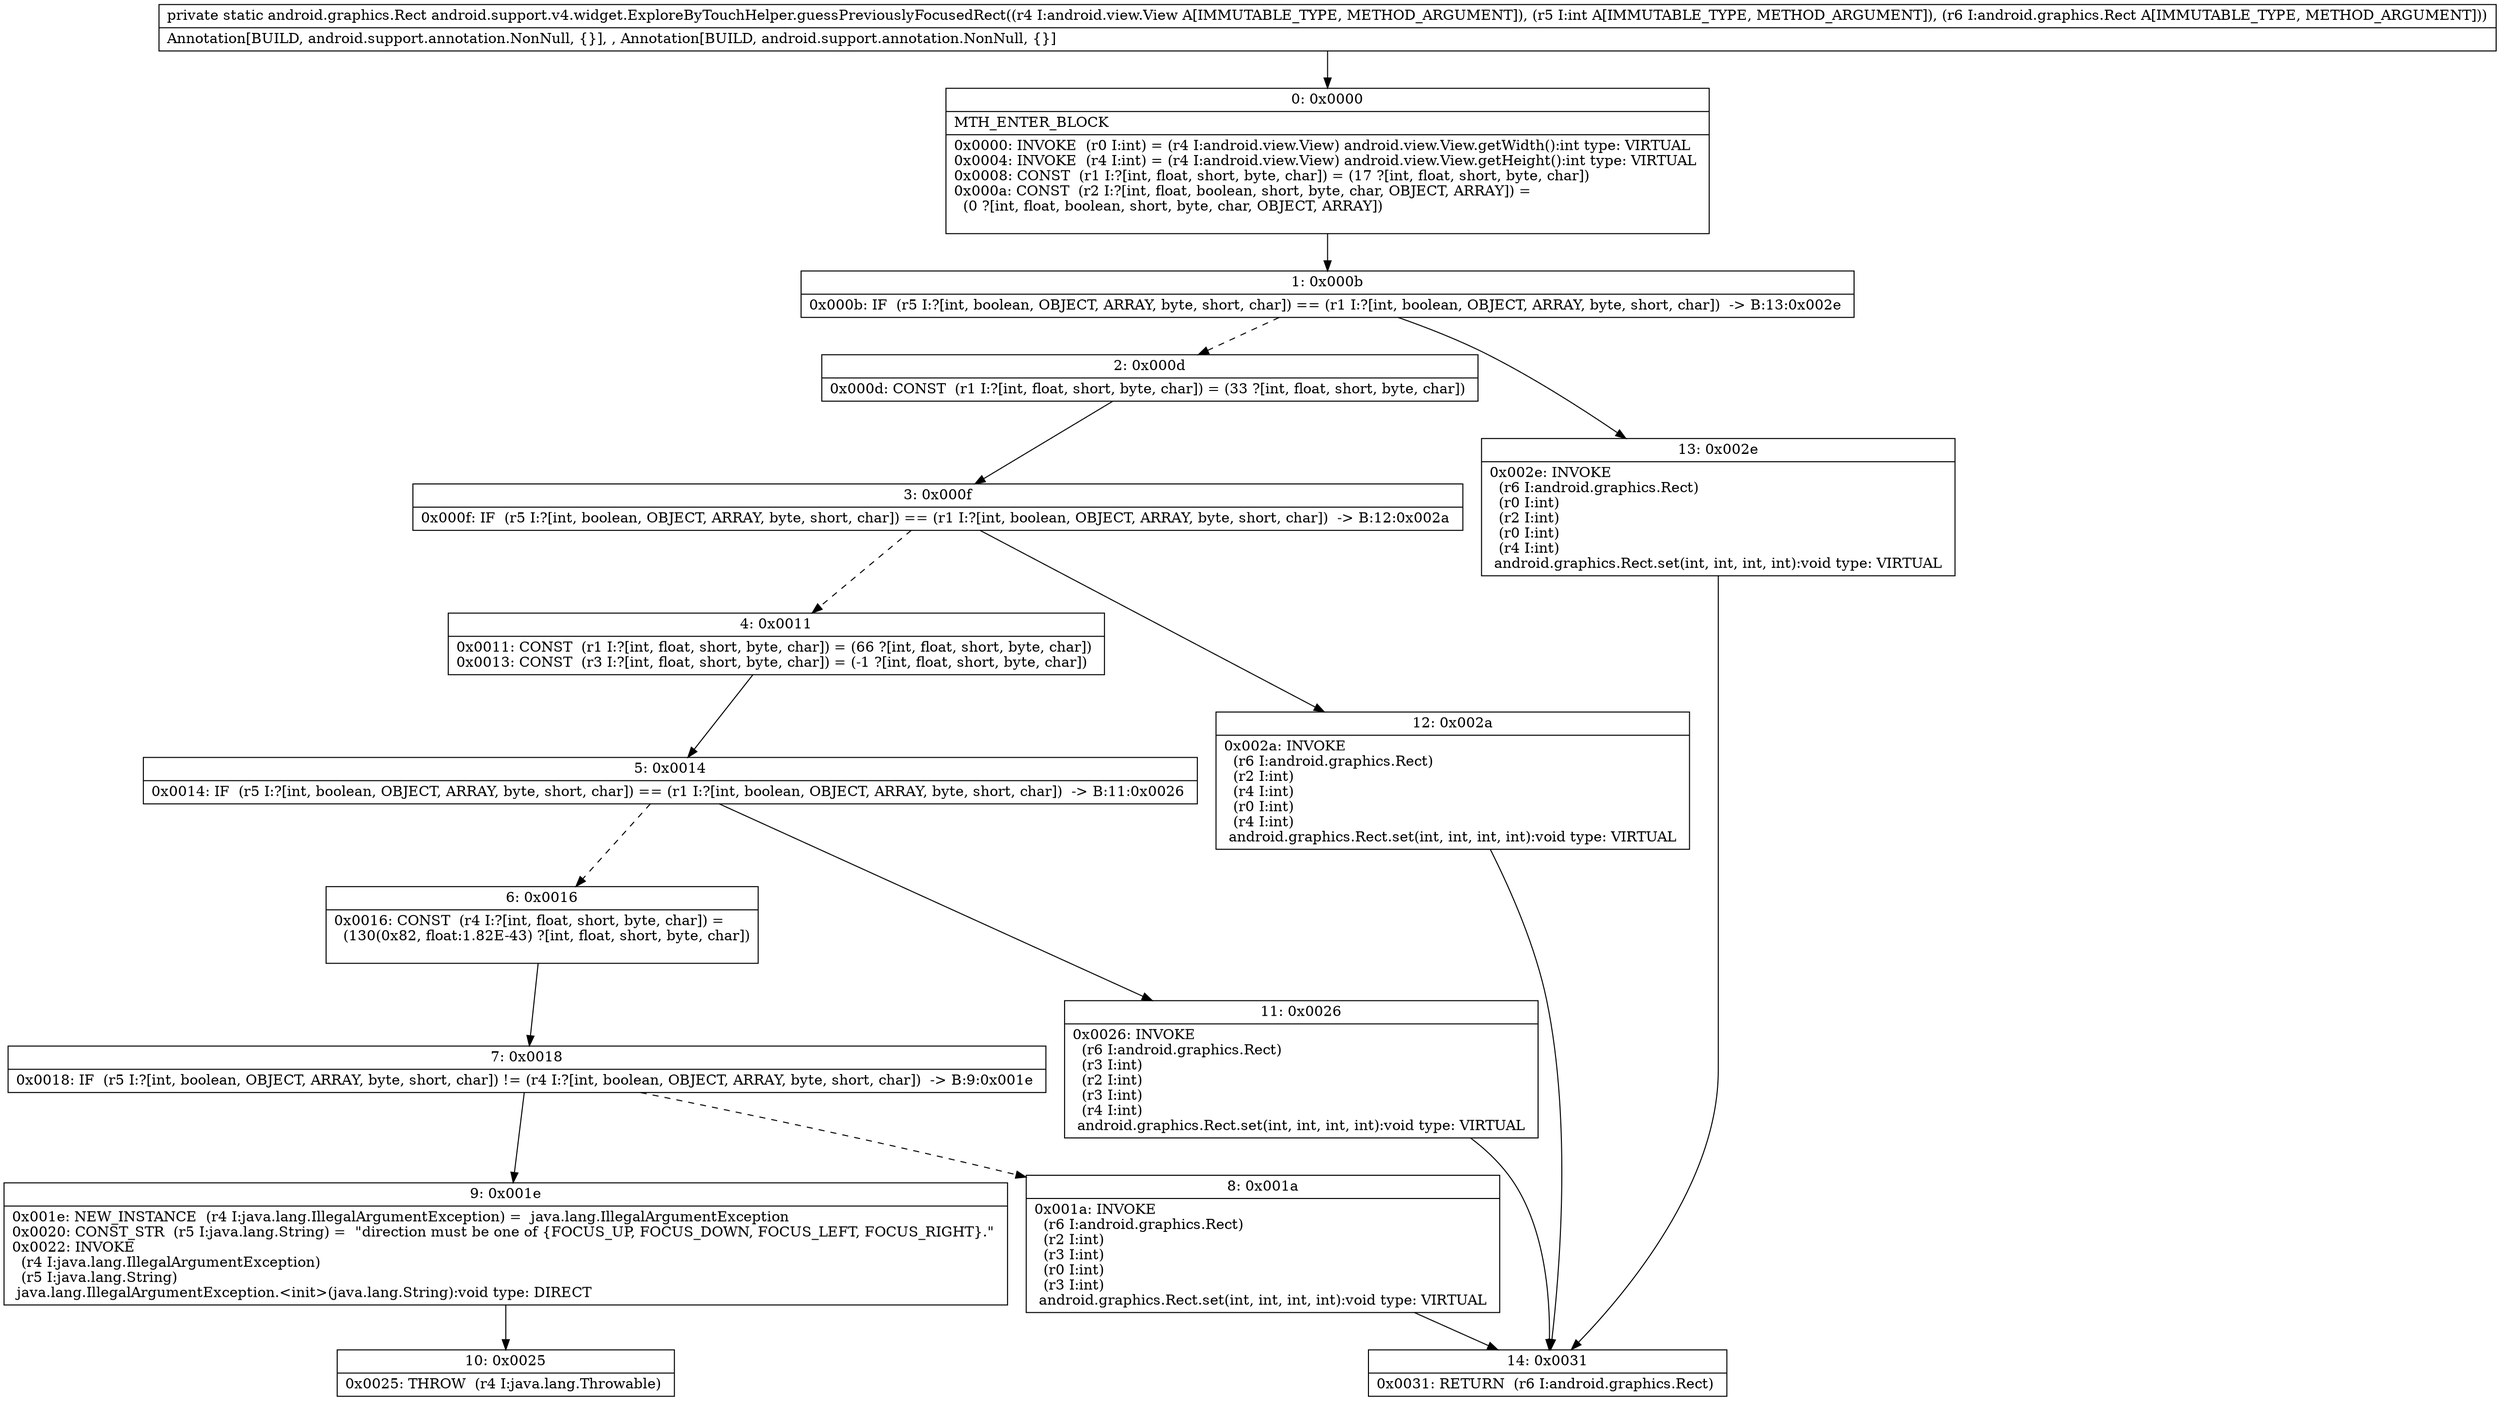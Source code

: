 digraph "CFG forandroid.support.v4.widget.ExploreByTouchHelper.guessPreviouslyFocusedRect(Landroid\/view\/View;ILandroid\/graphics\/Rect;)Landroid\/graphics\/Rect;" {
Node_0 [shape=record,label="{0\:\ 0x0000|MTH_ENTER_BLOCK\l|0x0000: INVOKE  (r0 I:int) = (r4 I:android.view.View) android.view.View.getWidth():int type: VIRTUAL \l0x0004: INVOKE  (r4 I:int) = (r4 I:android.view.View) android.view.View.getHeight():int type: VIRTUAL \l0x0008: CONST  (r1 I:?[int, float, short, byte, char]) = (17 ?[int, float, short, byte, char]) \l0x000a: CONST  (r2 I:?[int, float, boolean, short, byte, char, OBJECT, ARRAY]) = \l  (0 ?[int, float, boolean, short, byte, char, OBJECT, ARRAY])\l \l}"];
Node_1 [shape=record,label="{1\:\ 0x000b|0x000b: IF  (r5 I:?[int, boolean, OBJECT, ARRAY, byte, short, char]) == (r1 I:?[int, boolean, OBJECT, ARRAY, byte, short, char])  \-\> B:13:0x002e \l}"];
Node_2 [shape=record,label="{2\:\ 0x000d|0x000d: CONST  (r1 I:?[int, float, short, byte, char]) = (33 ?[int, float, short, byte, char]) \l}"];
Node_3 [shape=record,label="{3\:\ 0x000f|0x000f: IF  (r5 I:?[int, boolean, OBJECT, ARRAY, byte, short, char]) == (r1 I:?[int, boolean, OBJECT, ARRAY, byte, short, char])  \-\> B:12:0x002a \l}"];
Node_4 [shape=record,label="{4\:\ 0x0011|0x0011: CONST  (r1 I:?[int, float, short, byte, char]) = (66 ?[int, float, short, byte, char]) \l0x0013: CONST  (r3 I:?[int, float, short, byte, char]) = (\-1 ?[int, float, short, byte, char]) \l}"];
Node_5 [shape=record,label="{5\:\ 0x0014|0x0014: IF  (r5 I:?[int, boolean, OBJECT, ARRAY, byte, short, char]) == (r1 I:?[int, boolean, OBJECT, ARRAY, byte, short, char])  \-\> B:11:0x0026 \l}"];
Node_6 [shape=record,label="{6\:\ 0x0016|0x0016: CONST  (r4 I:?[int, float, short, byte, char]) = \l  (130(0x82, float:1.82E\-43) ?[int, float, short, byte, char])\l \l}"];
Node_7 [shape=record,label="{7\:\ 0x0018|0x0018: IF  (r5 I:?[int, boolean, OBJECT, ARRAY, byte, short, char]) != (r4 I:?[int, boolean, OBJECT, ARRAY, byte, short, char])  \-\> B:9:0x001e \l}"];
Node_8 [shape=record,label="{8\:\ 0x001a|0x001a: INVOKE  \l  (r6 I:android.graphics.Rect)\l  (r2 I:int)\l  (r3 I:int)\l  (r0 I:int)\l  (r3 I:int)\l android.graphics.Rect.set(int, int, int, int):void type: VIRTUAL \l}"];
Node_9 [shape=record,label="{9\:\ 0x001e|0x001e: NEW_INSTANCE  (r4 I:java.lang.IllegalArgumentException) =  java.lang.IllegalArgumentException \l0x0020: CONST_STR  (r5 I:java.lang.String) =  \"direction must be one of \{FOCUS_UP, FOCUS_DOWN, FOCUS_LEFT, FOCUS_RIGHT\}.\" \l0x0022: INVOKE  \l  (r4 I:java.lang.IllegalArgumentException)\l  (r5 I:java.lang.String)\l java.lang.IllegalArgumentException.\<init\>(java.lang.String):void type: DIRECT \l}"];
Node_10 [shape=record,label="{10\:\ 0x0025|0x0025: THROW  (r4 I:java.lang.Throwable) \l}"];
Node_11 [shape=record,label="{11\:\ 0x0026|0x0026: INVOKE  \l  (r6 I:android.graphics.Rect)\l  (r3 I:int)\l  (r2 I:int)\l  (r3 I:int)\l  (r4 I:int)\l android.graphics.Rect.set(int, int, int, int):void type: VIRTUAL \l}"];
Node_12 [shape=record,label="{12\:\ 0x002a|0x002a: INVOKE  \l  (r6 I:android.graphics.Rect)\l  (r2 I:int)\l  (r4 I:int)\l  (r0 I:int)\l  (r4 I:int)\l android.graphics.Rect.set(int, int, int, int):void type: VIRTUAL \l}"];
Node_13 [shape=record,label="{13\:\ 0x002e|0x002e: INVOKE  \l  (r6 I:android.graphics.Rect)\l  (r0 I:int)\l  (r2 I:int)\l  (r0 I:int)\l  (r4 I:int)\l android.graphics.Rect.set(int, int, int, int):void type: VIRTUAL \l}"];
Node_14 [shape=record,label="{14\:\ 0x0031|0x0031: RETURN  (r6 I:android.graphics.Rect) \l}"];
MethodNode[shape=record,label="{private static android.graphics.Rect android.support.v4.widget.ExploreByTouchHelper.guessPreviouslyFocusedRect((r4 I:android.view.View A[IMMUTABLE_TYPE, METHOD_ARGUMENT]), (r5 I:int A[IMMUTABLE_TYPE, METHOD_ARGUMENT]), (r6 I:android.graphics.Rect A[IMMUTABLE_TYPE, METHOD_ARGUMENT]))  | Annotation[BUILD, android.support.annotation.NonNull, \{\}], , Annotation[BUILD, android.support.annotation.NonNull, \{\}]\l}"];
MethodNode -> Node_0;
Node_0 -> Node_1;
Node_1 -> Node_2[style=dashed];
Node_1 -> Node_13;
Node_2 -> Node_3;
Node_3 -> Node_4[style=dashed];
Node_3 -> Node_12;
Node_4 -> Node_5;
Node_5 -> Node_6[style=dashed];
Node_5 -> Node_11;
Node_6 -> Node_7;
Node_7 -> Node_8[style=dashed];
Node_7 -> Node_9;
Node_8 -> Node_14;
Node_9 -> Node_10;
Node_11 -> Node_14;
Node_12 -> Node_14;
Node_13 -> Node_14;
}

